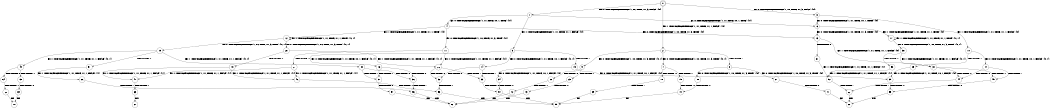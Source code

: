 digraph BCG {
size = "7, 10.5";
center = TRUE;
node [shape = circle];
0 [peripheries = 2];
0 -> 1 [label = "EX !0 !ATOMIC_EXCH_BRANCH (1, +0, TRUE, +1, 3, FALSE) !{0}"];
0 -> 2 [label = "EX !1 !ATOMIC_EXCH_BRANCH (1, +1, TRUE, +1, 1, FALSE) !{0}"];
0 -> 3 [label = "EX !0 !ATOMIC_EXCH_BRANCH (1, +0, TRUE, +1, 3, FALSE) !{0}"];
1 -> 4 [label = "EX !0 !ATOMIC_EXCH_BRANCH (1, +1, TRUE, +0, 1, TRUE) !{0}"];
1 -> 5 [label = "EX !1 !ATOMIC_EXCH_BRANCH (1, +1, TRUE, +1, 1, FALSE) !{0}"];
1 -> 6 [label = "EX !0 !ATOMIC_EXCH_BRANCH (1, +1, TRUE, +0, 1, TRUE) !{0}"];
2 -> 7 [label = "EX !0 !ATOMIC_EXCH_BRANCH (1, +0, TRUE, +1, 3, TRUE) !{0, 1}"];
2 -> 8 [label = "TERMINATE !1"];
2 -> 9 [label = "EX !0 !ATOMIC_EXCH_BRANCH (1, +0, TRUE, +1, 3, TRUE) !{0, 1}"];
3 -> 10 [label = "EX !1 !ATOMIC_EXCH_BRANCH (1, +1, TRUE, +1, 1, FALSE) !{0}"];
3 -> 6 [label = "EX !0 !ATOMIC_EXCH_BRANCH (1, +1, TRUE, +0, 1, TRUE) !{0}"];
4 -> 11 [label = "EX !0 !ATOMIC_EXCH_BRANCH (1, +0, TRUE, +1, 3, TRUE) !{0}"];
4 -> 12 [label = "EX !1 !ATOMIC_EXCH_BRANCH (1, +1, TRUE, +1, 1, TRUE) !{0}"];
4 -> 13 [label = "EX !0 !ATOMIC_EXCH_BRANCH (1, +0, TRUE, +1, 3, TRUE) !{0}"];
5 -> 14 [label = "EX !0 !ATOMIC_EXCH_BRANCH (1, +1, TRUE, +0, 1, FALSE) !{0, 1}"];
5 -> 15 [label = "TERMINATE !1"];
5 -> 16 [label = "EX !0 !ATOMIC_EXCH_BRANCH (1, +1, TRUE, +0, 1, FALSE) !{0, 1}"];
6 -> 17 [label = "EX !1 !ATOMIC_EXCH_BRANCH (1, +1, TRUE, +1, 1, TRUE) !{0}"];
6 -> 13 [label = "EX !0 !ATOMIC_EXCH_BRANCH (1, +0, TRUE, +1, 3, TRUE) !{0}"];
7 -> 18 [label = "TERMINATE !0"];
7 -> 19 [label = "TERMINATE !1"];
8 -> 20 [label = "EX !0 !ATOMIC_EXCH_BRANCH (1, +0, TRUE, +1, 3, TRUE) !{0}"];
8 -> 21 [label = "EX !0 !ATOMIC_EXCH_BRANCH (1, +0, TRUE, +1, 3, TRUE) !{0}"];
9 -> 22 [label = "TERMINATE !0"];
9 -> 23 [label = "TERMINATE !1"];
10 -> 24 [label = "EX !0 !ATOMIC_EXCH_BRANCH (1, +1, TRUE, +0, 1, FALSE) !{0, 1}"];
10 -> 25 [label = "TERMINATE !1"];
11 -> 26 [label = "EX !1 !ATOMIC_EXCH_BRANCH (1, +1, TRUE, +1, 1, FALSE) !{0}"];
11 -> 27 [label = "TERMINATE !0"];
12 -> 28 [label = "EX !0 !ATOMIC_EXCH_BRANCH (1, +0, TRUE, +1, 3, TRUE) !{0, 1}"];
12 -> 12 [label = "EX !1 !ATOMIC_EXCH_BRANCH (1, +1, TRUE, +1, 1, TRUE) !{0, 1}"];
12 -> 29 [label = "EX !0 !ATOMIC_EXCH_BRANCH (1, +0, TRUE, +1, 3, TRUE) !{0, 1}"];
13 -> 30 [label = "EX !1 !ATOMIC_EXCH_BRANCH (1, +1, TRUE, +1, 1, FALSE) !{0}"];
13 -> 31 [label = "TERMINATE !0"];
14 -> 32 [label = "TERMINATE !0"];
14 -> 33 [label = "TERMINATE !1"];
15 -> 34 [label = "EX !0 !ATOMIC_EXCH_BRANCH (1, +1, TRUE, +0, 1, FALSE) !{0}"];
15 -> 35 [label = "EX !0 !ATOMIC_EXCH_BRANCH (1, +1, TRUE, +0, 1, FALSE) !{0}"];
16 -> 36 [label = "TERMINATE !0"];
16 -> 37 [label = "TERMINATE !1"];
17 -> 38 [label = "EX !0 !ATOMIC_EXCH_BRANCH (1, +0, TRUE, +1, 3, TRUE) !{0, 1}"];
17 -> 17 [label = "EX !1 !ATOMIC_EXCH_BRANCH (1, +1, TRUE, +1, 1, TRUE) !{0, 1}"];
18 -> 39 [label = "TERMINATE !1"];
19 -> 40 [label = "TERMINATE !0"];
20 -> 40 [label = "TERMINATE !0"];
21 -> 41 [label = "TERMINATE !0"];
22 -> 42 [label = "TERMINATE !1"];
23 -> 43 [label = "TERMINATE !0"];
24 -> 44 [label = "TERMINATE !0"];
24 -> 45 [label = "TERMINATE !1"];
25 -> 35 [label = "EX !0 !ATOMIC_EXCH_BRANCH (1, +1, TRUE, +0, 1, FALSE) !{0}"];
26 -> 32 [label = "TERMINATE !0"];
26 -> 33 [label = "TERMINATE !1"];
27 -> 46 [label = "EX !1 !ATOMIC_EXCH_BRANCH (1, +1, TRUE, +1, 1, FALSE) !{1}"];
27 -> 47 [label = "EX !1 !ATOMIC_EXCH_BRANCH (1, +1, TRUE, +1, 1, FALSE) !{1}"];
28 -> 26 [label = "EX !1 !ATOMIC_EXCH_BRANCH (1, +1, TRUE, +1, 1, FALSE) !{0, 1}"];
28 -> 48 [label = "TERMINATE !0"];
29 -> 49 [label = "EX !1 !ATOMIC_EXCH_BRANCH (1, +1, TRUE, +1, 1, FALSE) !{0, 1}"];
29 -> 50 [label = "EX !1 !ATOMIC_EXCH_BRANCH (1, +1, TRUE, +1, 1, FALSE) !{0, 1}"];
29 -> 51 [label = "TERMINATE !0"];
30 -> 44 [label = "TERMINATE !0"];
30 -> 45 [label = "TERMINATE !1"];
31 -> 52 [label = "EX !1 !ATOMIC_EXCH_BRANCH (1, +1, TRUE, +1, 1, FALSE) !{1}"];
32 -> 53 [label = "TERMINATE !1"];
33 -> 54 [label = "TERMINATE !0"];
34 -> 54 [label = "TERMINATE !0"];
35 -> 55 [label = "TERMINATE !0"];
36 -> 56 [label = "TERMINATE !1"];
37 -> 57 [label = "TERMINATE !0"];
38 -> 30 [label = "EX !1 !ATOMIC_EXCH_BRANCH (1, +1, TRUE, +1, 1, FALSE) !{0, 1}"];
38 -> 58 [label = "TERMINATE !0"];
39 -> 59 [label = "exit"];
40 -> 59 [label = "exit"];
41 -> 60 [label = "exit"];
42 -> 61 [label = "exit"];
43 -> 61 [label = "exit"];
44 -> 62 [label = "TERMINATE !1"];
45 -> 55 [label = "TERMINATE !0"];
46 -> 53 [label = "TERMINATE !1"];
47 -> 63 [label = "TERMINATE !1"];
48 -> 46 [label = "EX !1 !ATOMIC_EXCH_BRANCH (1, +1, TRUE, +1, 1, FALSE) !{1}"];
48 -> 47 [label = "EX !1 !ATOMIC_EXCH_BRANCH (1, +1, TRUE, +1, 1, FALSE) !{1}"];
49 -> 64 [label = "TERMINATE !0"];
49 -> 65 [label = "TERMINATE !1"];
50 -> 36 [label = "TERMINATE !0"];
50 -> 37 [label = "TERMINATE !1"];
51 -> 66 [label = "EX !1 !ATOMIC_EXCH_BRANCH (1, +1, TRUE, +1, 1, FALSE) !{1}"];
52 -> 62 [label = "TERMINATE !1"];
53 -> 59 [label = "exit"];
54 -> 59 [label = "exit"];
55 -> 60 [label = "exit"];
56 -> 61 [label = "exit"];
57 -> 61 [label = "exit"];
58 -> 52 [label = "EX !1 !ATOMIC_EXCH_BRANCH (1, +1, TRUE, +1, 1, FALSE) !{1}"];
62 -> 60 [label = "exit"];
63 -> 67 [label = "exit"];
64 -> 68 [label = "TERMINATE !1"];
65 -> 69 [label = "TERMINATE !0"];
66 -> 56 [label = "TERMINATE !1"];
68 -> 70 [label = "exit"];
69 -> 70 [label = "exit"];
}
